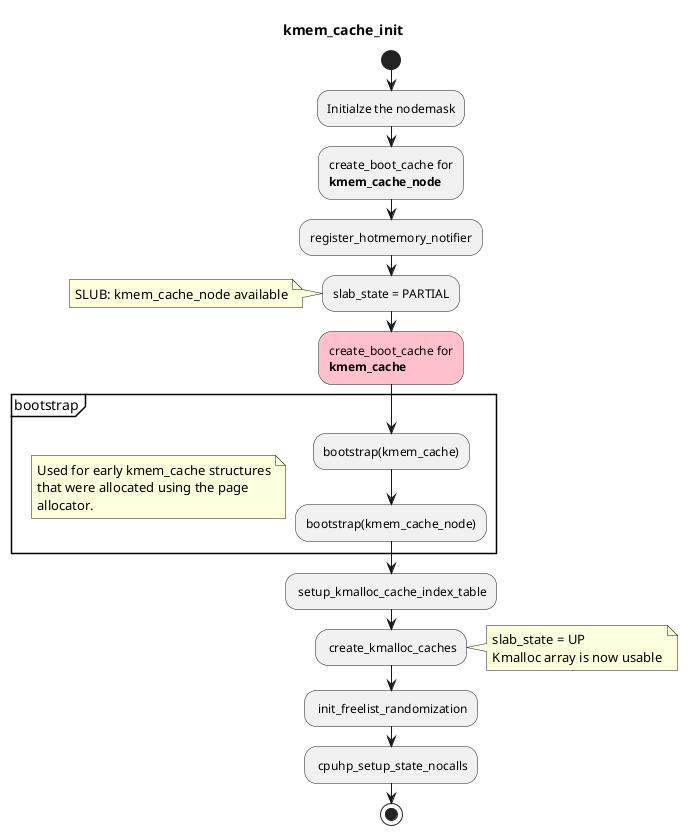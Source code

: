 @startuml
title kmem_cache_init

start

:Initialze the nodemask;
:create_boot_cache for
**kmem_cache_node**;
:register_hotmemory_notifier;
:slab_state = PARTIAL;
note left
SLUB: kmem_cache_node available
end note
#pink:create_boot_cache for
**kmem_cache**;
partition bootstrap {
note
Used for early kmem_cache structures
that were allocated using the page
allocator. 
end note
:bootstrap(kmem_cache);
:bootstrap(kmem_cache_node);
}
: setup_kmalloc_cache_index_table;
: create_kmalloc_caches;
note right
slab_state = UP
Kmalloc array is now usable
end note
: init_freelist_randomization;
: cpuhp_setup_state_nocalls;

stop

@enduml